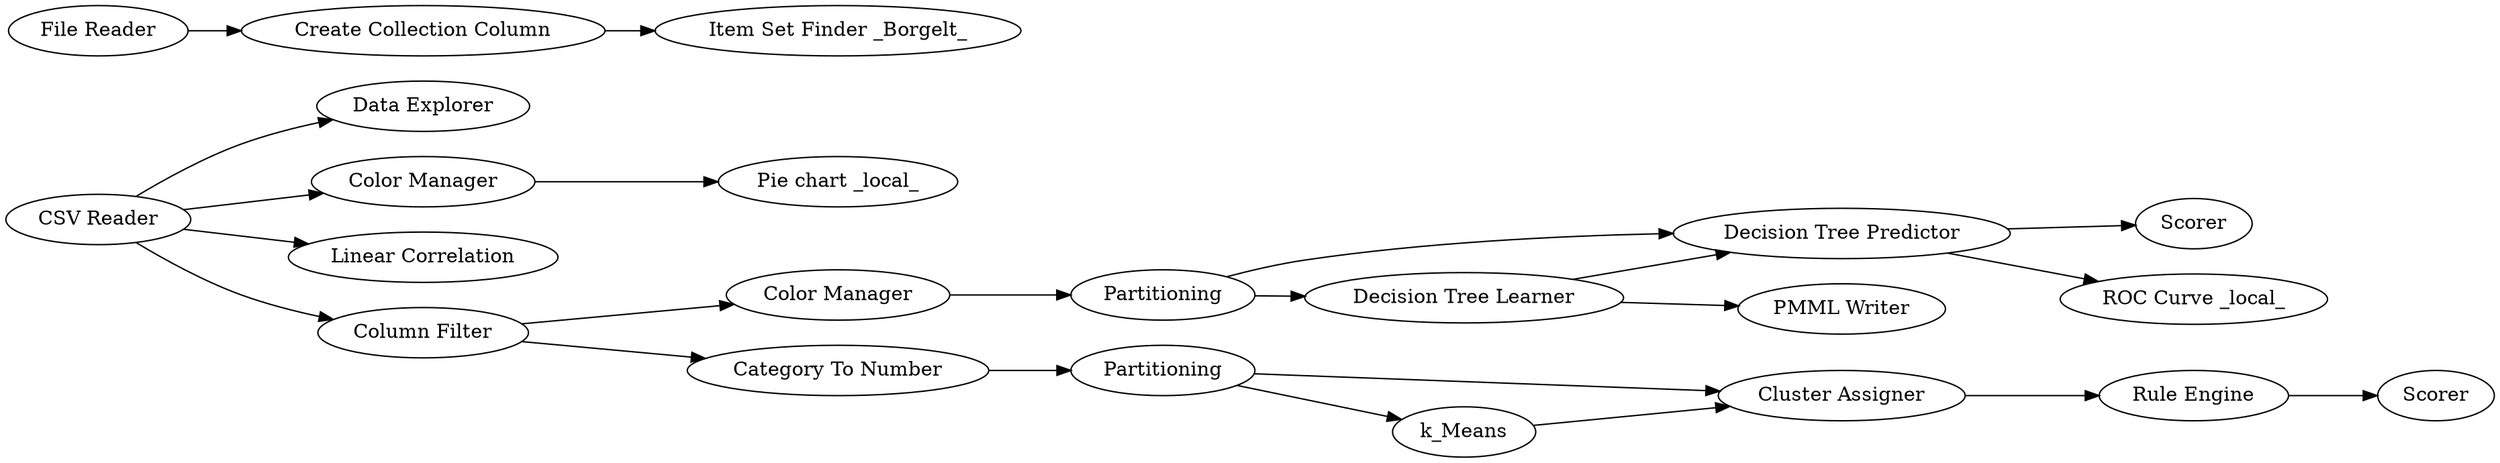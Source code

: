 digraph {
	"4565080137825233147_5" [label="Data Explorer"]
	"4565080137825233147_19" [label="Rule Engine"]
	"4565080137825233147_2" [label="Color Manager"]
	"4565080137825233147_9" [label="Decision Tree Predictor"]
	"4565080137825233147_14" [label="Color Manager"]
	"4565080137825233147_21" [label="File Reader"]
	"4565080137825233147_10" [label=Scorer]
	"4565080137825233147_13" [label="PMML Writer"]
	"4565080137825233147_4" [label="Linear Correlation"]
	"4565080137825233147_12" [label="ROC Curve _local_"]
	"4565080137825233147_22" [label="Create Collection Column"]
	"4565080137825233147_6" [label="Column Filter"]
	"4565080137825233147_16" [label=Partitioning]
	"4565080137825233147_7" [label=Partitioning]
	"4565080137825233147_3" [label="Pie chart _local_"]
	"4565080137825233147_18" [label="Cluster Assigner"]
	"4565080137825233147_1" [label="CSV Reader"]
	"4565080137825233147_17" [label=k_Means]
	"4565080137825233147_15" [label="Category To Number"]
	"4565080137825233147_8" [label="Decision Tree Learner"]
	"4565080137825233147_23" [label="Item Set Finder _Borgelt_"]
	"4565080137825233147_20" [label=Scorer]
	"4565080137825233147_21" -> "4565080137825233147_22"
	"4565080137825233147_16" -> "4565080137825233147_17"
	"4565080137825233147_2" -> "4565080137825233147_3"
	"4565080137825233147_14" -> "4565080137825233147_7"
	"4565080137825233147_7" -> "4565080137825233147_9"
	"4565080137825233147_1" -> "4565080137825233147_4"
	"4565080137825233147_7" -> "4565080137825233147_8"
	"4565080137825233147_1" -> "4565080137825233147_5"
	"4565080137825233147_16" -> "4565080137825233147_18"
	"4565080137825233147_9" -> "4565080137825233147_10"
	"4565080137825233147_15" -> "4565080137825233147_16"
	"4565080137825233147_1" -> "4565080137825233147_2"
	"4565080137825233147_18" -> "4565080137825233147_19"
	"4565080137825233147_17" -> "4565080137825233147_18"
	"4565080137825233147_9" -> "4565080137825233147_12"
	"4565080137825233147_6" -> "4565080137825233147_15"
	"4565080137825233147_1" -> "4565080137825233147_6"
	"4565080137825233147_22" -> "4565080137825233147_23"
	"4565080137825233147_19" -> "4565080137825233147_20"
	"4565080137825233147_8" -> "4565080137825233147_13"
	"4565080137825233147_6" -> "4565080137825233147_14"
	"4565080137825233147_8" -> "4565080137825233147_9"
	rankdir=LR
}
